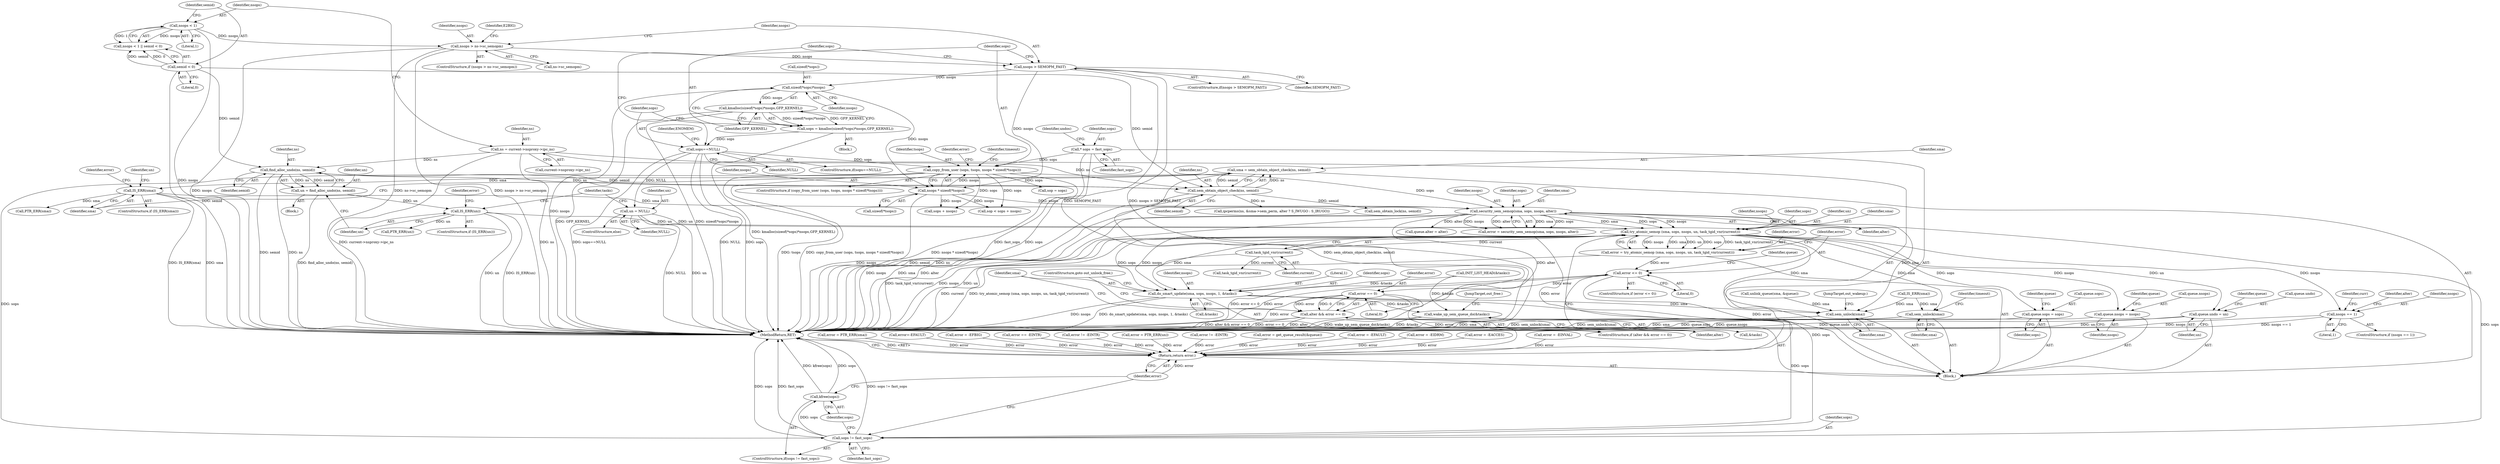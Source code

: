 digraph "1_linux_6062a8dc0517bce23e3c2f7d2fea5e22411269a3_0@pointer" {
"1000415" [label="(Call,try_atomic_semop (sma, sops, nsops, un, task_tgid_vnr(current)))"];
"1000378" [label="(Call,security_sem_semop(sma, sops, nsops, alter))"];
"1000334" [label="(Call,IS_ERR(sma))"];
"1000328" [label="(Call,sma = sem_obtain_object_check(ns, semid))"];
"1000330" [label="(Call,sem_obtain_object_check(ns, semid))"];
"1000308" [label="(Call,find_alloc_undo(ns, semid))"];
"1000149" [label="(Call,ns = current->nsproxy->ipc_ns)"];
"1000161" [label="(Call,semid < 0)"];
"1000198" [label="(Call,copy_from_user (sops, tsops, nsops * sizeof(*tsops)))"];
"1000128" [label="(Call,* sops = fast_sops)"];
"1000191" [label="(Call,sops==NULL)"];
"1000181" [label="(Call,sops = kmalloc(sizeof(*sops)*nsops,GFP_KERNEL))"];
"1000183" [label="(Call,kmalloc(sizeof(*sops)*nsops,GFP_KERNEL))"];
"1000184" [label="(Call,sizeof(*sops)*nsops)"];
"1000177" [label="(Call,nsops > SEMOPM_FAST)"];
"1000168" [label="(Call,nsops > ns->sc_semopm)"];
"1000158" [label="(Call,nsops < 1)"];
"1000201" [label="(Call,nsops * sizeof(*tsops))"];
"1000312" [label="(Call,IS_ERR(un))"];
"1000306" [label="(Call,un = find_alloc_undo(ns, semid))"];
"1000321" [label="(Call,un = NULL)"];
"1000420" [label="(Call,task_tgid_vnr(current))"];
"1000413" [label="(Call,error = try_atomic_semop (sma, sops, nsops, un, task_tgid_vnr(current)))"];
"1000423" [label="(Call,error <= 0)"];
"1000430" [label="(Call,error == 0)"];
"1000428" [label="(Call,alter && error == 0)"];
"1000631" [label="(Return,return error;)"];
"1000433" [label="(Call,do_smart_update(sma, sops, nsops, 1, &tasks))"];
"1000618" [label="(Call,sem_unlock(sma))"];
"1000621" [label="(Call,wake_up_sem_queue_do(&tasks))"];
"1000626" [label="(Call,sops != fast_sops)"];
"1000629" [label="(Call,kfree(sops))"];
"1000441" [label="(Call,queue.sops = sops)"];
"1000446" [label="(Call,queue.nsops = nsops)"];
"1000451" [label="(Call,queue.undo = un)"];
"1000468" [label="(Call,nsops == 1)"];
"1000548" [label="(Call,sem_unlock(sma))"];
"1000249" [label="(Call,error = -EINVAL)"];
"1000189" [label="(Identifier,GFP_KERNEL)"];
"1000326" [label="(Identifier,tasks)"];
"1000382" [label="(Identifier,alter)"];
"1000453" [label="(Identifier,queue)"];
"1000308" [label="(Call,find_alloc_undo(ns, semid))"];
"1000199" [label="(Identifier,sops)"];
"1000340" [label="(Call,error = PTR_ERR(sma))"];
"1000469" [label="(Identifier,nsops)"];
"1000197" [label="(ControlStructure,if (copy_from_user (sops, tsops, nsops * sizeof(*tsops))))"];
"1000180" [label="(Block,)"];
"1000551" [label="(Identifier,timeout)"];
"1000451" [label="(Call,queue.undo = un)"];
"1000622" [label="(Call,&tasks)"];
"1000207" [label="(Call,error=-EFAULT)"];
"1000363" [label="(Call,ipcperms(ns, &sma->sem_perm, alter ? S_IWUGO : S_IRUGO))"];
"1000628" [label="(Identifier,fast_sops)"];
"1000191" [label="(Call,sops==NULL)"];
"1000582" [label="(Call,IS_ERR(sma))"];
"1000376" [label="(Call,error = security_sem_semop(sma, sops, nsops, alter))"];
"1000573" [label="(Call,sem_obtain_lock(ns, semid))"];
"1000176" [label="(ControlStructure,if(nsops > SEMOPM_FAST))"];
"1000345" [label="(Call,error = -EFBIG)"];
"1000128" [label="(Call,* sops = fast_sops)"];
"1000470" [label="(Literal,1)"];
"1000175" [label="(Identifier,E2BIG)"];
"1000161" [label="(Call,semid < 0)"];
"1000158" [label="(Call,nsops < 1)"];
"1000313" [label="(Identifier,un)"];
"1000415" [label="(Call,try_atomic_semop (sma, sops, nsops, un, task_tgid_vnr(current)))"];
"1000330" [label="(Call,sem_obtain_object_check(ns, semid))"];
"1000162" [label="(Identifier,semid)"];
"1000436" [label="(Identifier,nsops)"];
"1000309" [label="(Identifier,ns)"];
"1000188" [label="(Identifier,nsops)"];
"1000632" [label="(Identifier,error)"];
"1000433" [label="(Call,do_smart_update(sma, sops, nsops, 1, &tasks))"];
"1000307" [label="(Identifier,un)"];
"1000418" [label="(Identifier,nsops)"];
"1000625" [label="(ControlStructure,if(sops != fast_sops))"];
"1000437" [label="(Literal,1)"];
"1000605" [label="(Call,error == -EINTR)"];
"1000620" [label="(JumpTarget,out_wakeup:)"];
"1000455" [label="(Identifier,un)"];
"1000182" [label="(Identifier,sops)"];
"1000179" [label="(Identifier,SEMOPM_FAST)"];
"1000421" [label="(Identifier,current)"];
"1000435" [label="(Identifier,sops)"];
"1000587" [label="(Call,error != -EINTR)"];
"1000630" [label="(Identifier,sops)"];
"1000266" [label="(Call,sop < sops + nsops)"];
"1000413" [label="(Call,error = try_atomic_semop (sma, sops, nsops, un, task_tgid_vnr(current)))"];
"1000311" [label="(ControlStructure,if (IS_ERR(un)))"];
"1000178" [label="(Identifier,nsops)"];
"1000422" [label="(ControlStructure,if (error <= 0))"];
"1000323" [label="(Identifier,NULL)"];
"1000428" [label="(Call,alter && error == 0)"];
"1000432" [label="(Literal,0)"];
"1000346" [label="(Identifier,error)"];
"1000322" [label="(Identifier,un)"];
"1000150" [label="(Identifier,ns)"];
"1000434" [label="(Identifier,sma)"];
"1000200" [label="(Identifier,tsops)"];
"1000159" [label="(Identifier,nsops)"];
"1000450" [label="(Identifier,nsops)"];
"1000618" [label="(Call,sem_unlock(sma))"];
"1000633" [label="(MethodReturn,RET)"];
"1000201" [label="(Call,nsops * sizeof(*tsops))"];
"1000329" [label="(Identifier,sma)"];
"1000169" [label="(Identifier,nsops)"];
"1000613" [label="(Call,unlink_queue(sma, &queue))"];
"1000160" [label="(Literal,1)"];
"1000430" [label="(Call,error == 0)"];
"1000474" [label="(Identifier,curr)"];
"1000438" [label="(Call,&tasks)"];
"1000448" [label="(Identifier,queue)"];
"1000446" [label="(Call,queue.nsops = nsops)"];
"1000417" [label="(Identifier,sops)"];
"1000324" [label="(Call,INIT_LIST_HEAD(&tasks))"];
"1000268" [label="(Call,sops + nsops)"];
"1000130" [label="(Identifier,fast_sops)"];
"1000184" [label="(Call,sizeof(*sops)*nsops)"];
"1000312" [label="(Call,IS_ERR(un))"];
"1000443" [label="(Identifier,queue)"];
"1000507" [label="(Identifier,alter)"];
"1000332" [label="(Identifier,semid)"];
"1000151" [label="(Call,current->nsproxy->ipc_ns)"];
"1000315" [label="(Call,error = PTR_ERR(un))"];
"1000425" [label="(Literal,0)"];
"1000631" [label="(Return,return error;)"];
"1000380" [label="(Identifier,sops)"];
"1000564" [label="(Call,error != -EINTR)"];
"1000193" [label="(Identifier,NULL)"];
"1000379" [label="(Identifier,sma)"];
"1000328" [label="(Call,sma = sem_obtain_object_check(ns, semid))"];
"1000431" [label="(Identifier,error)"];
"1000629" [label="(Call,kfree(sops))"];
"1000129" [label="(Identifier,sops)"];
"1000190" [label="(ControlStructure,if(sops==NULL))"];
"1000342" [label="(Call,PTR_ERR(sma))"];
"1000208" [label="(Identifier,error)"];
"1000320" [label="(ControlStructure,else)"];
"1000548" [label="(Call,sem_unlock(sma))"];
"1000419" [label="(Identifier,un)"];
"1000627" [label="(Identifier,sops)"];
"1000263" [label="(Call,sop = sops)"];
"1000626" [label="(Call,sops != fast_sops)"];
"1000335" [label="(Identifier,sma)"];
"1000198" [label="(Call,copy_from_user (sops, tsops, nsops * sizeof(*tsops)))"];
"1000192" [label="(Identifier,sops)"];
"1000310" [label="(Identifier,semid)"];
"1000183" [label="(Call,kmalloc(sizeof(*sops)*nsops,GFP_KERNEL))"];
"1000334" [label="(Call,IS_ERR(sma))"];
"1000317" [label="(Call,PTR_ERR(un))"];
"1000442" [label="(Call,queue.sops)"];
"1000185" [label="(Call,sizeof(*sops))"];
"1000576" [label="(Call,error = get_queue_result(&queue))"];
"1000203" [label="(Call,sizeof(*tsops))"];
"1000177" [label="(Call,nsops > SEMOPM_FAST)"];
"1000423" [label="(Call,error <= 0)"];
"1000462" [label="(Call,queue.alter = alter)"];
"1000316" [label="(Identifier,error)"];
"1000202" [label="(Identifier,nsops)"];
"1000429" [label="(Identifier,alter)"];
"1000624" [label="(JumpTarget,out_free:)"];
"1000460" [label="(Call,task_tgid_vnr(current))"];
"1000338" [label="(Identifier,un)"];
"1000549" [label="(Identifier,sma)"];
"1000468" [label="(Call,nsops == 1)"];
"1000619" [label="(Identifier,sma)"];
"1000420" [label="(Call,task_tgid_vnr(current))"];
"1000305" [label="(Block,)"];
"1000452" [label="(Call,queue.undo)"];
"1000170" [label="(Call,ns->sc_semopm)"];
"1000163" [label="(Literal,0)"];
"1000157" [label="(Call,nsops < 1 || semid < 0)"];
"1000167" [label="(ControlStructure,if (nsops > ns->sc_semopm))"];
"1000333" [label="(ControlStructure,if (IS_ERR(sma)))"];
"1000447" [label="(Call,queue.nsops)"];
"1000196" [label="(Identifier,ENOMEM)"];
"1000225" [label="(Call,error = -EFAULT)"];
"1000119" [label="(Block,)"];
"1000213" [label="(Identifier,timeout)"];
"1000440" [label="(ControlStructure,goto out_unlock_free;)"];
"1000135" [label="(Identifier,undos)"];
"1000424" [label="(Identifier,error)"];
"1000427" [label="(ControlStructure,if (alter && error == 0))"];
"1000168" [label="(Call,nsops > ns->sc_semopm)"];
"1000388" [label="(Call,error = -EIDRM)"];
"1000441" [label="(Call,queue.sops = sops)"];
"1000621" [label="(Call,wake_up_sem_queue_do(&tasks))"];
"1000306" [label="(Call,un = find_alloc_undo(ns, semid))"];
"1000149" [label="(Call,ns = current->nsproxy->ipc_ns)"];
"1000467" [label="(ControlStructure,if (nsops == 1))"];
"1000378" [label="(Call,security_sem_semop(sma, sops, nsops, alter))"];
"1000358" [label="(Call,error = -EACCES)"];
"1000445" [label="(Identifier,sops)"];
"1000458" [label="(Identifier,queue)"];
"1000414" [label="(Identifier,error)"];
"1000181" [label="(Call,sops = kmalloc(sizeof(*sops)*nsops,GFP_KERNEL))"];
"1000321" [label="(Call,un = NULL)"];
"1000381" [label="(Identifier,nsops)"];
"1000331" [label="(Identifier,ns)"];
"1000416" [label="(Identifier,sma)"];
"1000415" -> "1000413"  [label="AST: "];
"1000415" -> "1000420"  [label="CFG: "];
"1000416" -> "1000415"  [label="AST: "];
"1000417" -> "1000415"  [label="AST: "];
"1000418" -> "1000415"  [label="AST: "];
"1000419" -> "1000415"  [label="AST: "];
"1000420" -> "1000415"  [label="AST: "];
"1000413" -> "1000415"  [label="CFG: "];
"1000415" -> "1000633"  [label="DDG: task_tgid_vnr(current)"];
"1000415" -> "1000633"  [label="DDG: nsops"];
"1000415" -> "1000633"  [label="DDG: un"];
"1000415" -> "1000413"  [label="DDG: nsops"];
"1000415" -> "1000413"  [label="DDG: sma"];
"1000415" -> "1000413"  [label="DDG: un"];
"1000415" -> "1000413"  [label="DDG: sops"];
"1000415" -> "1000413"  [label="DDG: task_tgid_vnr(current)"];
"1000378" -> "1000415"  [label="DDG: sma"];
"1000378" -> "1000415"  [label="DDG: sops"];
"1000378" -> "1000415"  [label="DDG: nsops"];
"1000312" -> "1000415"  [label="DDG: un"];
"1000321" -> "1000415"  [label="DDG: un"];
"1000420" -> "1000415"  [label="DDG: current"];
"1000415" -> "1000433"  [label="DDG: sma"];
"1000415" -> "1000433"  [label="DDG: sops"];
"1000415" -> "1000433"  [label="DDG: nsops"];
"1000415" -> "1000441"  [label="DDG: sops"];
"1000415" -> "1000446"  [label="DDG: nsops"];
"1000415" -> "1000451"  [label="DDG: un"];
"1000415" -> "1000468"  [label="DDG: nsops"];
"1000415" -> "1000548"  [label="DDG: sma"];
"1000415" -> "1000618"  [label="DDG: sma"];
"1000415" -> "1000626"  [label="DDG: sops"];
"1000378" -> "1000376"  [label="AST: "];
"1000378" -> "1000382"  [label="CFG: "];
"1000379" -> "1000378"  [label="AST: "];
"1000380" -> "1000378"  [label="AST: "];
"1000381" -> "1000378"  [label="AST: "];
"1000382" -> "1000378"  [label="AST: "];
"1000376" -> "1000378"  [label="CFG: "];
"1000378" -> "1000633"  [label="DDG: sma"];
"1000378" -> "1000633"  [label="DDG: alter"];
"1000378" -> "1000633"  [label="DDG: nsops"];
"1000378" -> "1000376"  [label="DDG: sma"];
"1000378" -> "1000376"  [label="DDG: sops"];
"1000378" -> "1000376"  [label="DDG: nsops"];
"1000378" -> "1000376"  [label="DDG: alter"];
"1000334" -> "1000378"  [label="DDG: sma"];
"1000198" -> "1000378"  [label="DDG: sops"];
"1000201" -> "1000378"  [label="DDG: nsops"];
"1000378" -> "1000428"  [label="DDG: alter"];
"1000378" -> "1000462"  [label="DDG: alter"];
"1000378" -> "1000618"  [label="DDG: sma"];
"1000378" -> "1000626"  [label="DDG: sops"];
"1000334" -> "1000333"  [label="AST: "];
"1000334" -> "1000335"  [label="CFG: "];
"1000335" -> "1000334"  [label="AST: "];
"1000338" -> "1000334"  [label="CFG: "];
"1000346" -> "1000334"  [label="CFG: "];
"1000334" -> "1000633"  [label="DDG: IS_ERR(sma)"];
"1000334" -> "1000633"  [label="DDG: sma"];
"1000328" -> "1000334"  [label="DDG: sma"];
"1000334" -> "1000342"  [label="DDG: sma"];
"1000328" -> "1000119"  [label="AST: "];
"1000328" -> "1000330"  [label="CFG: "];
"1000329" -> "1000328"  [label="AST: "];
"1000330" -> "1000328"  [label="AST: "];
"1000335" -> "1000328"  [label="CFG: "];
"1000328" -> "1000633"  [label="DDG: sem_obtain_object_check(ns, semid)"];
"1000330" -> "1000328"  [label="DDG: ns"];
"1000330" -> "1000328"  [label="DDG: semid"];
"1000330" -> "1000332"  [label="CFG: "];
"1000331" -> "1000330"  [label="AST: "];
"1000332" -> "1000330"  [label="AST: "];
"1000330" -> "1000633"  [label="DDG: ns"];
"1000330" -> "1000633"  [label="DDG: semid"];
"1000308" -> "1000330"  [label="DDG: ns"];
"1000308" -> "1000330"  [label="DDG: semid"];
"1000149" -> "1000330"  [label="DDG: ns"];
"1000161" -> "1000330"  [label="DDG: semid"];
"1000330" -> "1000363"  [label="DDG: ns"];
"1000330" -> "1000573"  [label="DDG: semid"];
"1000308" -> "1000306"  [label="AST: "];
"1000308" -> "1000310"  [label="CFG: "];
"1000309" -> "1000308"  [label="AST: "];
"1000310" -> "1000308"  [label="AST: "];
"1000306" -> "1000308"  [label="CFG: "];
"1000308" -> "1000633"  [label="DDG: semid"];
"1000308" -> "1000633"  [label="DDG: ns"];
"1000308" -> "1000306"  [label="DDG: ns"];
"1000308" -> "1000306"  [label="DDG: semid"];
"1000149" -> "1000308"  [label="DDG: ns"];
"1000161" -> "1000308"  [label="DDG: semid"];
"1000149" -> "1000119"  [label="AST: "];
"1000149" -> "1000151"  [label="CFG: "];
"1000150" -> "1000149"  [label="AST: "];
"1000151" -> "1000149"  [label="AST: "];
"1000159" -> "1000149"  [label="CFG: "];
"1000149" -> "1000633"  [label="DDG: current->nsproxy->ipc_ns"];
"1000149" -> "1000633"  [label="DDG: ns"];
"1000161" -> "1000157"  [label="AST: "];
"1000161" -> "1000163"  [label="CFG: "];
"1000162" -> "1000161"  [label="AST: "];
"1000163" -> "1000161"  [label="AST: "];
"1000157" -> "1000161"  [label="CFG: "];
"1000161" -> "1000633"  [label="DDG: semid"];
"1000161" -> "1000157"  [label="DDG: semid"];
"1000161" -> "1000157"  [label="DDG: 0"];
"1000198" -> "1000197"  [label="AST: "];
"1000198" -> "1000201"  [label="CFG: "];
"1000199" -> "1000198"  [label="AST: "];
"1000200" -> "1000198"  [label="AST: "];
"1000201" -> "1000198"  [label="AST: "];
"1000208" -> "1000198"  [label="CFG: "];
"1000213" -> "1000198"  [label="CFG: "];
"1000198" -> "1000633"  [label="DDG: nsops * sizeof(*tsops)"];
"1000198" -> "1000633"  [label="DDG: tsops"];
"1000198" -> "1000633"  [label="DDG: copy_from_user (sops, tsops, nsops * sizeof(*tsops))"];
"1000128" -> "1000198"  [label="DDG: sops"];
"1000191" -> "1000198"  [label="DDG: sops"];
"1000201" -> "1000198"  [label="DDG: nsops"];
"1000198" -> "1000263"  [label="DDG: sops"];
"1000198" -> "1000266"  [label="DDG: sops"];
"1000198" -> "1000268"  [label="DDG: sops"];
"1000198" -> "1000626"  [label="DDG: sops"];
"1000128" -> "1000119"  [label="AST: "];
"1000128" -> "1000130"  [label="CFG: "];
"1000129" -> "1000128"  [label="AST: "];
"1000130" -> "1000128"  [label="AST: "];
"1000135" -> "1000128"  [label="CFG: "];
"1000128" -> "1000633"  [label="DDG: fast_sops"];
"1000128" -> "1000633"  [label="DDG: sops"];
"1000191" -> "1000190"  [label="AST: "];
"1000191" -> "1000193"  [label="CFG: "];
"1000192" -> "1000191"  [label="AST: "];
"1000193" -> "1000191"  [label="AST: "];
"1000196" -> "1000191"  [label="CFG: "];
"1000199" -> "1000191"  [label="CFG: "];
"1000191" -> "1000633"  [label="DDG: sops==NULL"];
"1000191" -> "1000633"  [label="DDG: NULL"];
"1000191" -> "1000633"  [label="DDG: sops"];
"1000181" -> "1000191"  [label="DDG: sops"];
"1000191" -> "1000321"  [label="DDG: NULL"];
"1000181" -> "1000180"  [label="AST: "];
"1000181" -> "1000183"  [label="CFG: "];
"1000182" -> "1000181"  [label="AST: "];
"1000183" -> "1000181"  [label="AST: "];
"1000192" -> "1000181"  [label="CFG: "];
"1000181" -> "1000633"  [label="DDG: kmalloc(sizeof(*sops)*nsops,GFP_KERNEL)"];
"1000183" -> "1000181"  [label="DDG: sizeof(*sops)*nsops"];
"1000183" -> "1000181"  [label="DDG: GFP_KERNEL"];
"1000183" -> "1000189"  [label="CFG: "];
"1000184" -> "1000183"  [label="AST: "];
"1000189" -> "1000183"  [label="AST: "];
"1000183" -> "1000633"  [label="DDG: GFP_KERNEL"];
"1000183" -> "1000633"  [label="DDG: sizeof(*sops)*nsops"];
"1000184" -> "1000183"  [label="DDG: nsops"];
"1000184" -> "1000188"  [label="CFG: "];
"1000185" -> "1000184"  [label="AST: "];
"1000188" -> "1000184"  [label="AST: "];
"1000189" -> "1000184"  [label="CFG: "];
"1000184" -> "1000633"  [label="DDG: nsops"];
"1000177" -> "1000184"  [label="DDG: nsops"];
"1000184" -> "1000201"  [label="DDG: nsops"];
"1000177" -> "1000176"  [label="AST: "];
"1000177" -> "1000179"  [label="CFG: "];
"1000178" -> "1000177"  [label="AST: "];
"1000179" -> "1000177"  [label="AST: "];
"1000182" -> "1000177"  [label="CFG: "];
"1000199" -> "1000177"  [label="CFG: "];
"1000177" -> "1000633"  [label="DDG: SEMOPM_FAST"];
"1000177" -> "1000633"  [label="DDG: nsops > SEMOPM_FAST"];
"1000168" -> "1000177"  [label="DDG: nsops"];
"1000177" -> "1000201"  [label="DDG: nsops"];
"1000168" -> "1000167"  [label="AST: "];
"1000168" -> "1000170"  [label="CFG: "];
"1000169" -> "1000168"  [label="AST: "];
"1000170" -> "1000168"  [label="AST: "];
"1000175" -> "1000168"  [label="CFG: "];
"1000178" -> "1000168"  [label="CFG: "];
"1000168" -> "1000633"  [label="DDG: nsops > ns->sc_semopm"];
"1000168" -> "1000633"  [label="DDG: nsops"];
"1000168" -> "1000633"  [label="DDG: ns->sc_semopm"];
"1000158" -> "1000168"  [label="DDG: nsops"];
"1000158" -> "1000157"  [label="AST: "];
"1000158" -> "1000160"  [label="CFG: "];
"1000159" -> "1000158"  [label="AST: "];
"1000160" -> "1000158"  [label="AST: "];
"1000162" -> "1000158"  [label="CFG: "];
"1000157" -> "1000158"  [label="CFG: "];
"1000158" -> "1000633"  [label="DDG: nsops"];
"1000158" -> "1000157"  [label="DDG: nsops"];
"1000158" -> "1000157"  [label="DDG: 1"];
"1000201" -> "1000203"  [label="CFG: "];
"1000202" -> "1000201"  [label="AST: "];
"1000203" -> "1000201"  [label="AST: "];
"1000201" -> "1000633"  [label="DDG: nsops"];
"1000201" -> "1000266"  [label="DDG: nsops"];
"1000201" -> "1000268"  [label="DDG: nsops"];
"1000312" -> "1000311"  [label="AST: "];
"1000312" -> "1000313"  [label="CFG: "];
"1000313" -> "1000312"  [label="AST: "];
"1000316" -> "1000312"  [label="CFG: "];
"1000326" -> "1000312"  [label="CFG: "];
"1000312" -> "1000633"  [label="DDG: IS_ERR(un)"];
"1000312" -> "1000633"  [label="DDG: un"];
"1000306" -> "1000312"  [label="DDG: un"];
"1000312" -> "1000317"  [label="DDG: un"];
"1000306" -> "1000305"  [label="AST: "];
"1000307" -> "1000306"  [label="AST: "];
"1000313" -> "1000306"  [label="CFG: "];
"1000306" -> "1000633"  [label="DDG: find_alloc_undo(ns, semid)"];
"1000321" -> "1000320"  [label="AST: "];
"1000321" -> "1000323"  [label="CFG: "];
"1000322" -> "1000321"  [label="AST: "];
"1000323" -> "1000321"  [label="AST: "];
"1000326" -> "1000321"  [label="CFG: "];
"1000321" -> "1000633"  [label="DDG: un"];
"1000321" -> "1000633"  [label="DDG: NULL"];
"1000420" -> "1000421"  [label="CFG: "];
"1000421" -> "1000420"  [label="AST: "];
"1000420" -> "1000633"  [label="DDG: current"];
"1000420" -> "1000460"  [label="DDG: current"];
"1000413" -> "1000119"  [label="AST: "];
"1000414" -> "1000413"  [label="AST: "];
"1000424" -> "1000413"  [label="CFG: "];
"1000413" -> "1000633"  [label="DDG: try_atomic_semop (sma, sops, nsops, un, task_tgid_vnr(current))"];
"1000413" -> "1000423"  [label="DDG: error"];
"1000423" -> "1000422"  [label="AST: "];
"1000423" -> "1000425"  [label="CFG: "];
"1000424" -> "1000423"  [label="AST: "];
"1000425" -> "1000423"  [label="AST: "];
"1000429" -> "1000423"  [label="CFG: "];
"1000443" -> "1000423"  [label="CFG: "];
"1000423" -> "1000633"  [label="DDG: error <= 0"];
"1000423" -> "1000633"  [label="DDG: error"];
"1000423" -> "1000430"  [label="DDG: error"];
"1000423" -> "1000631"  [label="DDG: error"];
"1000430" -> "1000428"  [label="AST: "];
"1000430" -> "1000432"  [label="CFG: "];
"1000431" -> "1000430"  [label="AST: "];
"1000432" -> "1000430"  [label="AST: "];
"1000428" -> "1000430"  [label="CFG: "];
"1000430" -> "1000633"  [label="DDG: error"];
"1000430" -> "1000428"  [label="DDG: error"];
"1000430" -> "1000428"  [label="DDG: 0"];
"1000430" -> "1000631"  [label="DDG: error"];
"1000428" -> "1000427"  [label="AST: "];
"1000428" -> "1000429"  [label="CFG: "];
"1000429" -> "1000428"  [label="AST: "];
"1000434" -> "1000428"  [label="CFG: "];
"1000440" -> "1000428"  [label="CFG: "];
"1000428" -> "1000633"  [label="DDG: alter && error == 0"];
"1000428" -> "1000633"  [label="DDG: error == 0"];
"1000428" -> "1000633"  [label="DDG: alter"];
"1000631" -> "1000119"  [label="AST: "];
"1000631" -> "1000632"  [label="CFG: "];
"1000632" -> "1000631"  [label="AST: "];
"1000633" -> "1000631"  [label="CFG: "];
"1000631" -> "1000633"  [label="DDG: <RET>"];
"1000632" -> "1000631"  [label="DDG: error"];
"1000376" -> "1000631"  [label="DDG: error"];
"1000388" -> "1000631"  [label="DDG: error"];
"1000576" -> "1000631"  [label="DDG: error"];
"1000587" -> "1000631"  [label="DDG: error"];
"1000207" -> "1000631"  [label="DDG: error"];
"1000605" -> "1000631"  [label="DDG: error"];
"1000340" -> "1000631"  [label="DDG: error"];
"1000358" -> "1000631"  [label="DDG: error"];
"1000315" -> "1000631"  [label="DDG: error"];
"1000225" -> "1000631"  [label="DDG: error"];
"1000564" -> "1000631"  [label="DDG: error"];
"1000249" -> "1000631"  [label="DDG: error"];
"1000345" -> "1000631"  [label="DDG: error"];
"1000433" -> "1000427"  [label="AST: "];
"1000433" -> "1000438"  [label="CFG: "];
"1000434" -> "1000433"  [label="AST: "];
"1000435" -> "1000433"  [label="AST: "];
"1000436" -> "1000433"  [label="AST: "];
"1000437" -> "1000433"  [label="AST: "];
"1000438" -> "1000433"  [label="AST: "];
"1000440" -> "1000433"  [label="CFG: "];
"1000433" -> "1000633"  [label="DDG: nsops"];
"1000433" -> "1000633"  [label="DDG: do_smart_update(sma, sops, nsops, 1, &tasks)"];
"1000324" -> "1000433"  [label="DDG: &tasks"];
"1000433" -> "1000618"  [label="DDG: sma"];
"1000433" -> "1000621"  [label="DDG: &tasks"];
"1000433" -> "1000626"  [label="DDG: sops"];
"1000618" -> "1000119"  [label="AST: "];
"1000618" -> "1000619"  [label="CFG: "];
"1000619" -> "1000618"  [label="AST: "];
"1000620" -> "1000618"  [label="CFG: "];
"1000618" -> "1000633"  [label="DDG: sem_unlock(sma)"];
"1000618" -> "1000633"  [label="DDG: sma"];
"1000613" -> "1000618"  [label="DDG: sma"];
"1000582" -> "1000618"  [label="DDG: sma"];
"1000621" -> "1000119"  [label="AST: "];
"1000621" -> "1000622"  [label="CFG: "];
"1000622" -> "1000621"  [label="AST: "];
"1000624" -> "1000621"  [label="CFG: "];
"1000621" -> "1000633"  [label="DDG: &tasks"];
"1000621" -> "1000633"  [label="DDG: wake_up_sem_queue_do(&tasks)"];
"1000324" -> "1000621"  [label="DDG: &tasks"];
"1000626" -> "1000625"  [label="AST: "];
"1000626" -> "1000628"  [label="CFG: "];
"1000627" -> "1000626"  [label="AST: "];
"1000628" -> "1000626"  [label="AST: "];
"1000630" -> "1000626"  [label="CFG: "];
"1000632" -> "1000626"  [label="CFG: "];
"1000626" -> "1000633"  [label="DDG: sops != fast_sops"];
"1000626" -> "1000633"  [label="DDG: sops"];
"1000626" -> "1000633"  [label="DDG: fast_sops"];
"1000626" -> "1000629"  [label="DDG: sops"];
"1000629" -> "1000625"  [label="AST: "];
"1000629" -> "1000630"  [label="CFG: "];
"1000630" -> "1000629"  [label="AST: "];
"1000632" -> "1000629"  [label="CFG: "];
"1000629" -> "1000633"  [label="DDG: sops"];
"1000629" -> "1000633"  [label="DDG: kfree(sops)"];
"1000441" -> "1000119"  [label="AST: "];
"1000441" -> "1000445"  [label="CFG: "];
"1000442" -> "1000441"  [label="AST: "];
"1000445" -> "1000441"  [label="AST: "];
"1000448" -> "1000441"  [label="CFG: "];
"1000441" -> "1000633"  [label="DDG: queue.sops"];
"1000446" -> "1000119"  [label="AST: "];
"1000446" -> "1000450"  [label="CFG: "];
"1000447" -> "1000446"  [label="AST: "];
"1000450" -> "1000446"  [label="AST: "];
"1000453" -> "1000446"  [label="CFG: "];
"1000446" -> "1000633"  [label="DDG: queue.nsops"];
"1000451" -> "1000119"  [label="AST: "];
"1000451" -> "1000455"  [label="CFG: "];
"1000452" -> "1000451"  [label="AST: "];
"1000455" -> "1000451"  [label="AST: "];
"1000458" -> "1000451"  [label="CFG: "];
"1000451" -> "1000633"  [label="DDG: un"];
"1000451" -> "1000633"  [label="DDG: queue.undo"];
"1000468" -> "1000467"  [label="AST: "];
"1000468" -> "1000470"  [label="CFG: "];
"1000469" -> "1000468"  [label="AST: "];
"1000470" -> "1000468"  [label="AST: "];
"1000474" -> "1000468"  [label="CFG: "];
"1000507" -> "1000468"  [label="CFG: "];
"1000468" -> "1000633"  [label="DDG: nsops == 1"];
"1000468" -> "1000633"  [label="DDG: nsops"];
"1000548" -> "1000119"  [label="AST: "];
"1000548" -> "1000549"  [label="CFG: "];
"1000549" -> "1000548"  [label="AST: "];
"1000551" -> "1000548"  [label="CFG: "];
"1000548" -> "1000633"  [label="DDG: sem_unlock(sma)"];
"1000548" -> "1000633"  [label="DDG: sma"];
"1000582" -> "1000548"  [label="DDG: sma"];
}

